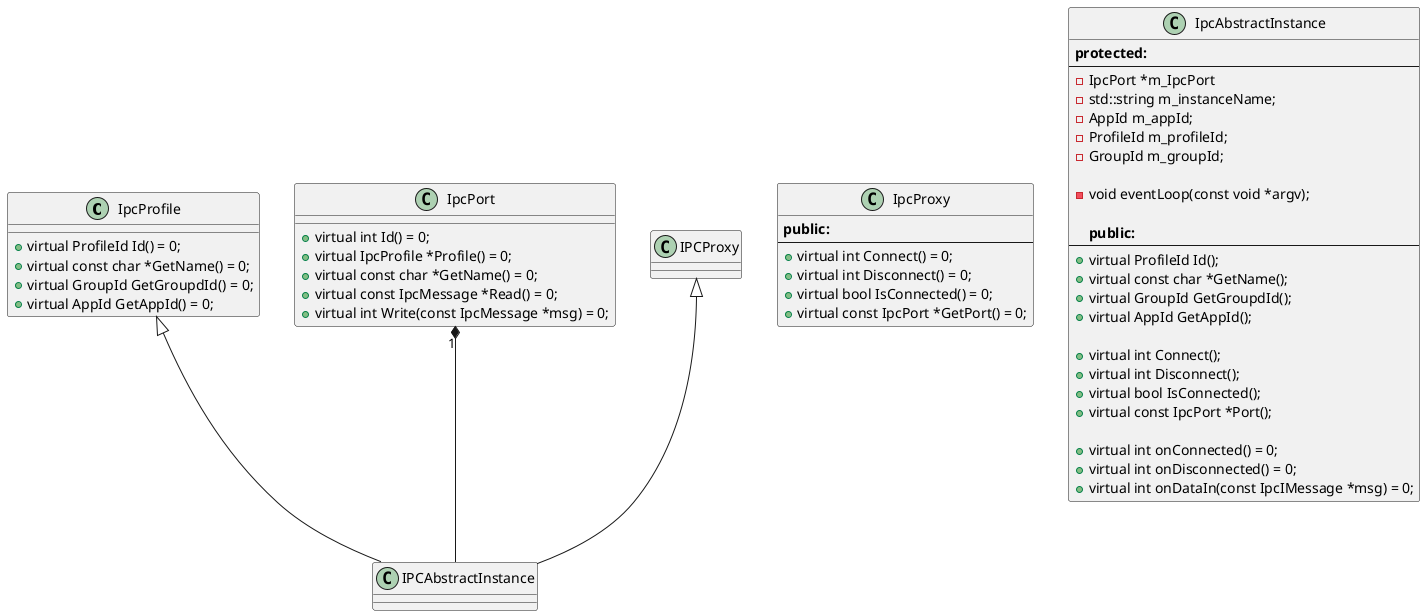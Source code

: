 @startuml
skinparam groupInheritance 2

class IpcProfile {
    + virtual ProfileId Id() = 0;
    + virtual const char *GetName() = 0;
    + virtual GroupId GetGroupdId() = 0;
    + virtual AppId GetAppId() = 0;
}

class IpcPort {
    + virtual int Id() = 0;
    + virtual IpcProfile *Profile() = 0;
    + virtual const char *GetName() = 0;
    + virtual const IpcMessage *Read() = 0;
    + virtual int Write(const IpcMessage *msg) = 0;
}

class IpcProxy {
    <b>public:</b>
    ---
    + virtual int Connect() = 0;
    + virtual int Disconnect() = 0;
    + virtual bool IsConnected() = 0;
    + virtual const IpcPort *GetPort() = 0;
}

class IpcAbstractInstance {
    <b>protected:</b>
    ---
    - IpcPort *m_IpcPort
    - std::string m_instanceName;
    - AppId m_appId;
    - ProfileId m_profileId;
    - GroupId m_groupId;

    - void eventLoop(const void *argv);

    <b>public:</b>
    ---
    + virtual ProfileId Id();
    + virtual const char *GetName();
    + virtual GroupId GetGroupdId();
    + virtual AppId GetAppId();

    + virtual int Connect();
    + virtual int Disconnect();
    + virtual bool IsConnected();
    + virtual const IpcPort *Port();

    + virtual int onConnected() = 0;
    + virtual int onDisconnected() = 0;
    + virtual int onDataIn(const IpcIMessage *msg) = 0;
}

IPCProxy <|-- IPCAbstractInstance
IpcProfile <|-- IPCAbstractInstance
IpcPort "1" *-- IPCAbstractInstance

@enduml